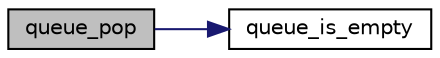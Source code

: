 digraph "queue_pop"
{
 // LATEX_PDF_SIZE
  edge [fontname="Helvetica",fontsize="10",labelfontname="Helvetica",labelfontsize="10"];
  node [fontname="Helvetica",fontsize="10",shape=record];
  rankdir="LR";
  Node1 [label="queue_pop",height=0.2,width=0.4,color="black", fillcolor="grey75", style="filled", fontcolor="black",tooltip="Removes the element at the front of the given queue."];
  Node1 -> Node2 [color="midnightblue",fontsize="10",style="solid",fontname="Helvetica"];
  Node2 [label="queue_is_empty",height=0.2,width=0.4,color="black", fillcolor="white", style="filled",URL="$group__queue.html#ga09a3da9bf84f747356ef8050447bf35a",tooltip="Checks if a given queue is empty."];
}
